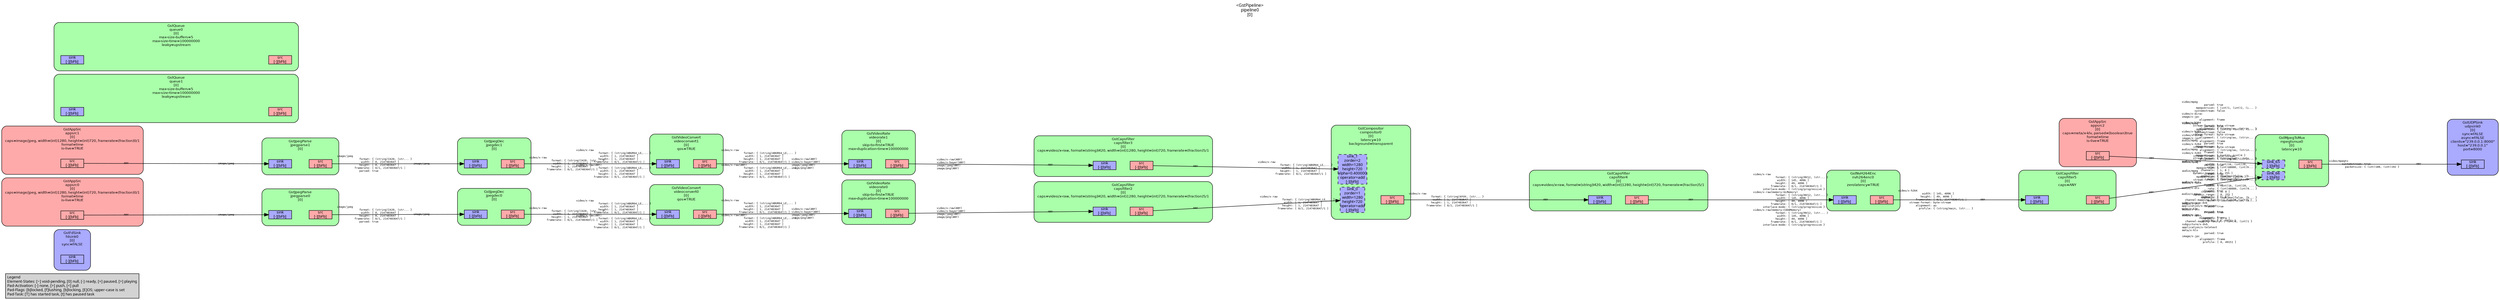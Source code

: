 digraph pipeline {
  rankdir=LR;
  fontname="sans";
  fontsize="10";
  labelloc=t;
  nodesep=.1;
  ranksep=.2;
  label="<GstPipeline>\npipeline0\n[0]";
  node [style="filled,rounded", shape=box, fontsize="9", fontname="sans", margin="0.0,0.0"];
  edge [labelfontsize="6", fontsize="9", fontname="monospace"];
  
  legend [
    pos="0,0!",
    margin="0.05,0.05",
    style="filled",
    label="Legend\lElement-States: [~] void-pending, [0] null, [-] ready, [=] paused, [>] playing\lPad-Activation: [-] none, [>] push, [<] pull\lPad-Flags: [b]locked, [f]lushing, [b]locking, [E]OS; upper-case is set\lPad-Task: [T] has started task, [t] has paused task\l",
  ];
  subgraph cluster_fdsink0_0x560633726a00 {
    fontname="Bitstream Vera Sans";
    fontsize="8";
    style="filled,rounded";
    color=black;
    label="GstFdSink\nfdsink0\n[0]\nsync=FALSE";
    subgraph cluster_fdsink0_0x560633726a00_sink {
      label="";
      style="invis";
      fdsink0_0x560633726a00_sink_0x560633509d40 [color=black, fillcolor="#aaaaff", label="sink\n[-][bFb]", height="0.2", style="filled,solid"];
    }

    fillcolor="#aaaaff";
  }

  subgraph cluster_udpsink0_0x560633526840 {
    fontname="Bitstream Vera Sans";
    fontsize="8";
    style="filled,rounded";
    color=black;
    label="GstUDPSink\nudpsink0\n[0]\nsync=FALSE\nasync=FALSE\nclients=\"239.0.0.1:8000\"\nhost=\"239.0.0.1\"\nport=8000";
    subgraph cluster_udpsink0_0x560633526840_sink {
      label="";
      style="invis";
      udpsink0_0x560633526840_sink_0x560633509af0 [color=black, fillcolor="#aaaaff", label="sink\n[-][bFb]", height="0.2", style="filled,solid"];
    }

    fillcolor="#aaaaff";
  }

  subgraph cluster_mpegtsmux0_0x56063367a1a0 {
    fontname="Bitstream Vera Sans";
    fontsize="8";
    style="filled,rounded";
    color=black;
    label="GstMpegTsMux\nmpegtsmux0\n[0]\nlatency=10";
    subgraph cluster_mpegtsmux0_0x56063367a1a0_sink {
      label="";
      style="invis";
      mpegtsmux0_0x56063367a1a0_sink_65_0x56063368c960 [color=black, fillcolor="#aaaaff", label="sink_65\n[-][bFb]", height="0.2", style="filled,dashed"];
      mpegtsmux0_0x56063367a1a0_sink_66_0x5606336ed420 [color=black, fillcolor="#aaaaff", label="sink_66\n[-][bFb]", height="0.2", style="filled,dashed"];
    }

    subgraph cluster_mpegtsmux0_0x56063367a1a0_src {
      label="";
      style="invis";
      mpegtsmux0_0x56063367a1a0_src_0x560633526f10 [color=black, fillcolor="#ffaaaa", label="src\n[-][bFb]", height="0.2", style="filled,solid"];
    }

    mpegtsmux0_0x56063367a1a0_sink_65_0x56063368c960 -> mpegtsmux0_0x56063367a1a0_src_0x560633526f10 [style="invis"];
    fillcolor="#aaffaa";
  }

  mpegtsmux0_0x56063367a1a0_src_0x560633526f10 -> udpsink0_0x560633526840_sink_0x560633509af0 [labeldistance="10", labelangle="0", label="                                                  ", taillabel="video/mpegts\l        systemstream: true\l          packetsize: { (int)188, (int)192 }\l", headlabel="ANY"]
  subgraph cluster_appsrc2_0x5606334dd260 {
    fontname="Bitstream Vera Sans";
    fontsize="8";
    style="filled,rounded";
    color=black;
    label="GstAppSrc\nappsrc2\n[0]\ncaps=meta/x-klv, parsed=(boolean)true\nformat=time\nis-live=TRUE";
    subgraph cluster_appsrc2_0x5606334dd260_src {
      label="";
      style="invis";
      appsrc2_0x5606334dd260_src_0x5606334e0690 [color=black, fillcolor="#ffaaaa", label="src\n[-][bFb]", height="0.2", style="filled,solid"];
    }

    fillcolor="#ffaaaa";
  }

  appsrc2_0x5606334dd260_src_0x5606334e0690 -> mpegtsmux0_0x56063367a1a0_sink_65_0x56063368c960 [labeldistance="10", labelangle="0", label="                                                  ", taillabel="ANY", headlabel="video/mpeg\l              parsed: true\l         mpegversion: { (int)1, (int)2, (i... }\l        systemstream: false\lvideo/x-dirac\limage/x-jpc\l           alignment: frame\lvideo/x-h264\l       stream-format: byte-stream\l           alignment: { (string)au, (strin... }\lvideo/x-h265\l       stream-format: byte-stream\l           alignment: { (string)au, (strin... }\laudio/mpeg\l              parsed: true\l         mpegversion: 1\laudio/mpeg\l              framed: true\l         mpegversion: { (int)2, (int)4 }\l       stream-format: { (string)adts, (str... }\laudio/x-lpcm\l               width: { (int)16, (int)20, ... }\l                rate: { (int)48000, (int)9... }\l            channels: [ 1, 8 ]\l       dynamic_range: [ 0, 255 ]\l            emphasis: { (boolean)false, (b... }\l                mute: { (boolean)false, (b... }\laudio/x-ac3\l              framed: true\laudio/x-dts\l              framed: true\laudio/x-opus\l            channels: [ 1, 8 ]\l  channel-mapping-family: { (int)0, (int)1 }\lsubpicture/x-dvb\lapplication/x-teletext\lmeta/x-klv\l              parsed: true\limage/x-jpc\l           alignment: frame\l             profile: [ 0, 49151 ]\l"]
  subgraph cluster_capsfilter5_0x5606334f5180 {
    fontname="Bitstream Vera Sans";
    fontsize="8";
    style="filled,rounded";
    color=black;
    label="GstCapsFilter\ncapsfilter5\n[0]\ncaps=ANY";
    subgraph cluster_capsfilter5_0x5606334f5180_sink {
      label="";
      style="invis";
      capsfilter5_0x5606334f5180_sink_0x560633508d10 [color=black, fillcolor="#aaaaff", label="sink\n[-][bFb]", height="0.2", style="filled,solid"];
    }

    subgraph cluster_capsfilter5_0x5606334f5180_src {
      label="";
      style="invis";
      capsfilter5_0x5606334f5180_src_0x560633508f60 [color=black, fillcolor="#ffaaaa", label="src\n[-][bFb]", height="0.2", style="filled,solid"];
    }

    capsfilter5_0x5606334f5180_sink_0x560633508d10 -> capsfilter5_0x5606334f5180_src_0x560633508f60 [style="invis"];
    fillcolor="#aaffaa";
  }

  capsfilter5_0x5606334f5180_src_0x560633508f60 -> mpegtsmux0_0x56063367a1a0_sink_66_0x5606336ed420 [labeldistance="10", labelangle="0", label="                                                  ", taillabel="ANY", headlabel="video/mpeg\l              parsed: true\l         mpegversion: { (int)1, (int)2, (i... }\l        systemstream: false\lvideo/x-dirac\limage/x-jpc\l           alignment: frame\lvideo/x-h264\l       stream-format: byte-stream\l           alignment: { (string)au, (strin... }\lvideo/x-h265\l       stream-format: byte-stream\l           alignment: { (string)au, (strin... }\laudio/mpeg\l              parsed: true\l         mpegversion: 1\laudio/mpeg\l              framed: true\l         mpegversion: { (int)2, (int)4 }\l       stream-format: { (string)adts, (str... }\laudio/x-lpcm\l               width: { (int)16, (int)20, ... }\l                rate: { (int)48000, (int)9... }\l            channels: [ 1, 8 ]\l       dynamic_range: [ 0, 255 ]\l            emphasis: { (boolean)false, (b... }\l                mute: { (boolean)false, (b... }\laudio/x-ac3\l              framed: true\laudio/x-dts\l              framed: true\laudio/x-opus\l            channels: [ 1, 8 ]\l  channel-mapping-family: { (int)0, (int)1 }\lsubpicture/x-dvb\lapplication/x-teletext\lmeta/x-klv\l              parsed: true\limage/x-jpc\l           alignment: frame\l             profile: [ 0, 49151 ]\l"]
  subgraph cluster_nvh264enc0_0x5606338e86a0 {
    fontname="Bitstream Vera Sans";
    fontsize="8";
    style="filled,rounded";
    color=black;
    label="GstNvH264Enc\nnvh264enc0\n[0]\nzerolatency=TRUE";
    subgraph cluster_nvh264enc0_0x5606338e86a0_sink {
      label="";
      style="invis";
      nvh264enc0_0x5606338e86a0_sink_0x560633508870 [color=black, fillcolor="#aaaaff", label="sink\n[-][bFb]", height="0.2", style="filled,solid"];
    }

    subgraph cluster_nvh264enc0_0x5606338e86a0_src {
      label="";
      style="invis";
      nvh264enc0_0x5606338e86a0_src_0x560633508ac0 [color=black, fillcolor="#ffaaaa", label="src\n[-][bFb]", height="0.2", style="filled,solid"];
    }

    nvh264enc0_0x5606338e86a0_sink_0x560633508870 -> nvh264enc0_0x5606338e86a0_src_0x560633508ac0 [style="invis"];
    fillcolor="#aaffaa";
  }

  nvh264enc0_0x5606338e86a0_src_0x560633508ac0 -> capsfilter5_0x5606334f5180_sink_0x560633508d10 [labeldistance="10", labelangle="0", label="                                                  ", taillabel="video/x-h264\l               width: [ 145, 4096 ]\l              height: [ 49, 4096 ]\l           framerate: [ 0/1, 2147483647/1 ]\l       stream-format: byte-stream\l           alignment: au\l             profile: { (string)main, (str... }\l", headlabel="ANY"]
  subgraph cluster_capsfilter4_0x5606334f4e40 {
    fontname="Bitstream Vera Sans";
    fontsize="8";
    style="filled,rounded";
    color=black;
    label="GstCapsFilter\ncapsfilter4\n[0]\ncaps=video/x-raw, format=(string)I420, width=(int)1280, height=(int)720, framerate=(fraction)5/1";
    subgraph cluster_capsfilter4_0x5606334f4e40_sink {
      label="";
      style="invis";
      capsfilter4_0x5606334f4e40_sink_0x5606335083d0 [color=black, fillcolor="#aaaaff", label="sink\n[-][bFb]", height="0.2", style="filled,solid"];
    }

    subgraph cluster_capsfilter4_0x5606334f4e40_src {
      label="";
      style="invis";
      capsfilter4_0x5606334f4e40_src_0x560633508620 [color=black, fillcolor="#ffaaaa", label="src\n[-][bFb]", height="0.2", style="filled,solid"];
    }

    capsfilter4_0x5606334f4e40_sink_0x5606335083d0 -> capsfilter4_0x5606334f4e40_src_0x560633508620 [style="invis"];
    fillcolor="#aaffaa";
  }

  capsfilter4_0x5606334f4e40_src_0x560633508620 -> nvh264enc0_0x5606338e86a0_sink_0x560633508870 [labeldistance="10", labelangle="0", label="                                                  ", taillabel="ANY", headlabel="video/x-raw\l              format: { (string)NV12, (str... }\l               width: [ 145, 4096 ]\l              height: [ 49, 4096 ]\l           framerate: [ 0/1, 2147483647/1 ]\l      interlace-mode: { (string)progressive }\lvideo/x-raw(memory:GLMemory)\l              format: { (string)NV12, (str... }\l               width: [ 145, 4096 ]\l              height: [ 49, 4096 ]\l           framerate: [ 0/1, 2147483647/1 ]\l      interlace-mode: { (string)progressive }\lvideo/x-raw(memory:CUDAMemory)\l              format: { (string)NV12, (str... }\l               width: [ 145, 4096 ]\l              height: [ 49, 4096 ]\l           framerate: [ 0/1, 2147483647/1 ]\l      interlace-mode: { (string)progressive }\l"]
  subgraph cluster_compositor0_0x560633510c60 {
    fontname="Bitstream Vera Sans";
    fontsize="8";
    style="filled,rounded";
    color=black;
    label="GstCompositor\ncompositor0\n[0]\nlatency=10\nbackground=transparent";
    subgraph cluster_compositor0_0x560633510c60_sink {
      label="";
      style="invis";
      compositor0_0x560633510c60_sink_0_0x560633adeac0 [color=black, fillcolor="#aaaaff", label="sink_0\nzorder=1\nwidth=1280\nheight=720\noperator=add\n[-][bFb]", height="0.2", style="filled,dashed"];
      compositor0_0x560633510c60_sink_1_0x560633ad7a70 [color=black, fillcolor="#aaaaff", label="sink_1\nzorder=2\nwidth=1280\nheight=720\nalpha=0.400000\noperator=add\n[-][bFb]", height="0.2", style="filled,dashed"];
    }

    subgraph cluster_compositor0_0x560633510c60_src {
      label="";
      style="invis";
      compositor0_0x560633510c60_src_0x560633348570 [color=black, fillcolor="#ffaaaa", label="src\n[-][bFb]", height="0.2", style="filled,solid"];
    }

    compositor0_0x560633510c60_sink_0_0x560633adeac0 -> compositor0_0x560633510c60_src_0x560633348570 [style="invis"];
    fillcolor="#aaffaa";
  }

  compositor0_0x560633510c60_src_0x560633348570 -> capsfilter4_0x5606334f4e40_sink_0x5606335083d0 [labeldistance="10", labelangle="0", label="                                                  ", taillabel="video/x-raw\l              format: { (string)AYUV, (str... }\l               width: [ 1, 2147483647 ]\l              height: [ 1, 2147483647 ]\l           framerate: [ 0/1, 2147483647/1 ]\l", headlabel="ANY"]
  subgraph cluster_capsfilter3_0x5606334f4b00 {
    fontname="Bitstream Vera Sans";
    fontsize="8";
    style="filled,rounded";
    color=black;
    label="GstCapsFilter\ncapsfilter3\n[0]\ncaps=video/x-raw, format=(string)I420, width=(int)1280, height=(int)720, framerate=(fraction)5/1";
    subgraph cluster_capsfilter3_0x5606334f4b00_sink {
      label="";
      style="invis";
      capsfilter3_0x5606334f4b00_sink_0x5606334f7c90 [color=black, fillcolor="#aaaaff", label="sink\n[-][bFb]", height="0.2", style="filled,solid"];
    }

    subgraph cluster_capsfilter3_0x5606334f4b00_src {
      label="";
      style="invis";
      capsfilter3_0x5606334f4b00_src_0x560633508180 [color=black, fillcolor="#ffaaaa", label="src\n[-][bFb]", height="0.2", style="filled,solid"];
    }

    capsfilter3_0x5606334f4b00_sink_0x5606334f7c90 -> capsfilter3_0x5606334f4b00_src_0x560633508180 [style="invis"];
    fillcolor="#aaffaa";
  }

  capsfilter3_0x5606334f4b00_src_0x560633508180 -> compositor0_0x560633510c60_sink_1_0x560633ad7a70 [labeldistance="10", labelangle="0", label="                                                  ", taillabel="ANY", headlabel="video/x-raw\l              format: { (string)ABGR64_LE,... }\l               width: [ 1, 2147483647 ]\l              height: [ 1, 2147483647 ]\l           framerate: [ 0/1, 2147483647/1 ]\l"]
  subgraph cluster_capsfilter2_0x5606334f47c0 {
    fontname="Bitstream Vera Sans";
    fontsize="8";
    style="filled,rounded";
    color=black;
    label="GstCapsFilter\ncapsfilter2\n[0]\ncaps=video/x-raw, format=(string)I420, width=(int)1280, height=(int)720, framerate=(fraction)5/1";
    subgraph cluster_capsfilter2_0x5606334f47c0_sink {
      label="";
      style="invis";
      capsfilter2_0x5606334f47c0_sink_0x5606334f77f0 [color=black, fillcolor="#aaaaff", label="sink\n[-][bFb]", height="0.2", style="filled,solid"];
    }

    subgraph cluster_capsfilter2_0x5606334f47c0_src {
      label="";
      style="invis";
      capsfilter2_0x5606334f47c0_src_0x5606334f7a40 [color=black, fillcolor="#ffaaaa", label="src\n[-][bFb]", height="0.2", style="filled,solid"];
    }

    capsfilter2_0x5606334f47c0_sink_0x5606334f77f0 -> capsfilter2_0x5606334f47c0_src_0x5606334f7a40 [style="invis"];
    fillcolor="#aaffaa";
  }

  capsfilter2_0x5606334f47c0_src_0x5606334f7a40 -> compositor0_0x560633510c60_sink_0_0x560633adeac0 [labeldistance="10", labelangle="0", label="                                                  ", taillabel="ANY", headlabel="video/x-raw\l              format: { (string)ABGR64_LE,... }\l               width: [ 1, 2147483647 ]\l              height: [ 1, 2147483647 ]\l           framerate: [ 0/1, 2147483647/1 ]\l"]
  subgraph cluster_videorate1_0x560633505cc0 {
    fontname="Bitstream Vera Sans";
    fontsize="8";
    style="filled,rounded";
    color=black;
    label="GstVideoRate\nvideorate1\n[0]\nskip-to-first=TRUE\nmax-duplication-time=100000000";
    subgraph cluster_videorate1_0x560633505cc0_sink {
      label="";
      style="invis";
      videorate1_0x560633505cc0_sink_0x5606334f7350 [color=black, fillcolor="#aaaaff", label="sink\n[-][bFb]", height="0.2", style="filled,solid"];
    }

    subgraph cluster_videorate1_0x560633505cc0_src {
      label="";
      style="invis";
      videorate1_0x560633505cc0_src_0x5606334f75a0 [color=black, fillcolor="#ffaaaa", label="src\n[-][bFb]", height="0.2", style="filled,solid"];
    }

    videorate1_0x560633505cc0_sink_0x5606334f7350 -> videorate1_0x560633505cc0_src_0x5606334f75a0 [style="invis"];
    fillcolor="#aaffaa";
  }

  videorate1_0x560633505cc0_src_0x5606334f75a0 -> capsfilter3_0x5606334f4b00_sink_0x5606334f7c90 [labeldistance="10", labelangle="0", label="                                                  ", taillabel="video/x-raw(ANY)\lvideo/x-bayer(ANY)\limage/jpeg(ANY)\limage/png(ANY)\l", headlabel="ANY"]
  subgraph cluster_videorate0_0x5606335055c0 {
    fontname="Bitstream Vera Sans";
    fontsize="8";
    style="filled,rounded";
    color=black;
    label="GstVideoRate\nvideorate0\n[0]\nskip-to-first=TRUE\nmax-duplication-time=100000000";
    subgraph cluster_videorate0_0x5606335055c0_sink {
      label="";
      style="invis";
      videorate0_0x5606335055c0_sink_0x5606334f6eb0 [color=black, fillcolor="#aaaaff", label="sink\n[-][bFb]", height="0.2", style="filled,solid"];
    }

    subgraph cluster_videorate0_0x5606335055c0_src {
      label="";
      style="invis";
      videorate0_0x5606335055c0_src_0x5606334f7100 [color=black, fillcolor="#ffaaaa", label="src\n[-][bFb]", height="0.2", style="filled,solid"];
    }

    videorate0_0x5606335055c0_sink_0x5606334f6eb0 -> videorate0_0x5606335055c0_src_0x5606334f7100 [style="invis"];
    fillcolor="#aaffaa";
  }

  videorate0_0x5606335055c0_src_0x5606334f7100 -> capsfilter2_0x5606334f47c0_sink_0x5606334f77f0 [labeldistance="10", labelangle="0", label="                                                  ", taillabel="video/x-raw(ANY)\lvideo/x-bayer(ANY)\limage/jpeg(ANY)\limage/png(ANY)\l", headlabel="ANY"]
  subgraph cluster_queue1_0x560633a26330 {
    fontname="Bitstream Vera Sans";
    fontsize="8";
    style="filled,rounded";
    color=black;
    label="GstQueue\nqueue1\n[0]\nmax-size-buffers=5\nmax-size-time=100000000\nleaky=upstream";
    subgraph cluster_queue1_0x560633a26330_sink {
      label="";
      style="invis";
      queue1_0x560633a26330_sink_0x560633509650 [color=black, fillcolor="#aaaaff", label="sink\n[-][bFb]", height="0.2", style="filled,solid"];
    }

    subgraph cluster_queue1_0x560633a26330_src {
      label="";
      style="invis";
      queue1_0x560633a26330_src_0x5606335098a0 [color=black, fillcolor="#ffaaaa", label="src\n[-][bFb]", height="0.2", style="filled,solid"];
    }

    queue1_0x560633a26330_sink_0x560633509650 -> queue1_0x560633a26330_src_0x5606335098a0 [style="invis"];
    fillcolor="#aaffaa";
  }

  subgraph cluster_queue0_0x560633a26030 {
    fontname="Bitstream Vera Sans";
    fontsize="8";
    style="filled,rounded";
    color=black;
    label="GstQueue\nqueue0\n[0]\nmax-size-buffers=5\nmax-size-time=100000000\nleaky=upstream";
    subgraph cluster_queue0_0x560633a26030_sink {
      label="";
      style="invis";
      queue0_0x560633a26030_sink_0x5606335091b0 [color=black, fillcolor="#aaaaff", label="sink\n[-][bFb]", height="0.2", style="filled,solid"];
    }

    subgraph cluster_queue0_0x560633a26030_src {
      label="";
      style="invis";
      queue0_0x560633a26030_src_0x560633509400 [color=black, fillcolor="#ffaaaa", label="src\n[-][bFb]", height="0.2", style="filled,solid"];
    }

    queue0_0x560633a26030_sink_0x5606335091b0 -> queue0_0x560633a26030_src_0x560633509400 [style="invis"];
    fillcolor="#aaffaa";
  }

  subgraph cluster_videoconvert1_0x5606335036d0 {
    fontname="Bitstream Vera Sans";
    fontsize="8";
    style="filled,rounded";
    color=black;
    label="GstVideoConvert\nvideoconvert1\n[0]\nqos=TRUE";
    subgraph cluster_videoconvert1_0x5606335036d0_sink {
      label="";
      style="invis";
      videoconvert1_0x5606335036d0_sink_0x5606334f6a10 [color=black, fillcolor="#aaaaff", label="sink\n[-][bFb]", height="0.2", style="filled,solid"];
    }

    subgraph cluster_videoconvert1_0x5606335036d0_src {
      label="";
      style="invis";
      videoconvert1_0x5606335036d0_src_0x5606334f6c60 [color=black, fillcolor="#ffaaaa", label="src\n[-][bFb]", height="0.2", style="filled,solid"];
    }

    videoconvert1_0x5606335036d0_sink_0x5606334f6a10 -> videoconvert1_0x5606335036d0_src_0x5606334f6c60 [style="invis"];
    fillcolor="#aaffaa";
  }

  videoconvert1_0x5606335036d0_src_0x5606334f6c60 -> videorate1_0x560633505cc0_sink_0x5606334f7350 [labeldistance="10", labelangle="0", label="                                                  ", taillabel="video/x-raw\l              format: { (string)ABGR64_LE,... }\l               width: [ 1, 2147483647 ]\l              height: [ 1, 2147483647 ]\l           framerate: [ 0/1, 2147483647/1 ]\lvideo/x-raw(ANY)\l              format: { (string)ABGR64_LE,... }\l               width: [ 1, 2147483647 ]\l              height: [ 1, 2147483647 ]\l           framerate: [ 0/1, 2147483647/1 ]\l", headlabel="video/x-raw(ANY)\lvideo/x-bayer(ANY)\limage/jpeg(ANY)\limage/png(ANY)\l"]
  subgraph cluster_videoconvert0_0x5606335028d0 {
    fontname="Bitstream Vera Sans";
    fontsize="8";
    style="filled,rounded";
    color=black;
    label="GstVideoConvert\nvideoconvert0\n[0]\nqos=TRUE";
    subgraph cluster_videoconvert0_0x5606335028d0_sink {
      label="";
      style="invis";
      videoconvert0_0x5606335028d0_sink_0x5606334f6570 [color=black, fillcolor="#aaaaff", label="sink\n[-][bFb]", height="0.2", style="filled,solid"];
    }

    subgraph cluster_videoconvert0_0x5606335028d0_src {
      label="";
      style="invis";
      videoconvert0_0x5606335028d0_src_0x5606334f67c0 [color=black, fillcolor="#ffaaaa", label="src\n[-][bFb]", height="0.2", style="filled,solid"];
    }

    videoconvert0_0x5606335028d0_sink_0x5606334f6570 -> videoconvert0_0x5606335028d0_src_0x5606334f67c0 [style="invis"];
    fillcolor="#aaffaa";
  }

  videoconvert0_0x5606335028d0_src_0x5606334f67c0 -> videorate0_0x5606335055c0_sink_0x5606334f6eb0 [labeldistance="10", labelangle="0", label="                                                  ", taillabel="video/x-raw\l              format: { (string)ABGR64_LE,... }\l               width: [ 1, 2147483647 ]\l              height: [ 1, 2147483647 ]\l           framerate: [ 0/1, 2147483647/1 ]\lvideo/x-raw(ANY)\l              format: { (string)ABGR64_LE,... }\l               width: [ 1, 2147483647 ]\l              height: [ 1, 2147483647 ]\l           framerate: [ 0/1, 2147483647/1 ]\l", headlabel="video/x-raw(ANY)\lvideo/x-bayer(ANY)\limage/jpeg(ANY)\limage/png(ANY)\l"]
  subgraph cluster_jpegdec1_0x5606334ecb00 {
    fontname="Bitstream Vera Sans";
    fontsize="8";
    style="filled,rounded";
    color=black;
    label="GstJpegDec\njpegdec1\n[0]";
    subgraph cluster_jpegdec1_0x5606334ecb00_sink {
      label="";
      style="invis";
      jpegdec1_0x5606334ecb00_sink_0x5606334e16c0 [color=black, fillcolor="#aaaaff", label="sink\n[-][bFb]", height="0.2", style="filled,solid"];
    }

    subgraph cluster_jpegdec1_0x5606334ecb00_src {
      label="";
      style="invis";
      jpegdec1_0x5606334ecb00_src_0x5606334e1910 [color=black, fillcolor="#ffaaaa", label="src\n[-][bFb]", height="0.2", style="filled,solid"];
    }

    jpegdec1_0x5606334ecb00_sink_0x5606334e16c0 -> jpegdec1_0x5606334ecb00_src_0x5606334e1910 [style="invis"];
    fillcolor="#aaffaa";
  }

  jpegdec1_0x5606334ecb00_src_0x5606334e1910 -> videoconvert1_0x5606335036d0_sink_0x5606334f6a10 [labeldistance="10", labelangle="0", label="                                                  ", taillabel="video/x-raw\l              format: { (string)I420, (str... }\l               width: [ 1, 2147483647 ]\l              height: [ 1, 2147483647 ]\l           framerate: [ 0/1, 2147483647/1 ]\l", headlabel="video/x-raw\l              format: { (string)ABGR64_LE,... }\l               width: [ 1, 2147483647 ]\l              height: [ 1, 2147483647 ]\l           framerate: [ 0/1, 2147483647/1 ]\lvideo/x-raw(ANY)\l              format: { (string)ABGR64_LE,... }\l               width: [ 1, 2147483647 ]\l              height: [ 1, 2147483647 ]\l           framerate: [ 0/1, 2147483647/1 ]\l"]
  subgraph cluster_jpegparse1_0x5606334eb650 {
    fontname="Bitstream Vera Sans";
    fontsize="8";
    style="filled,rounded";
    color=black;
    label="GstJpegParse\njpegparse1\n[0]";
    subgraph cluster_jpegparse1_0x5606334eb650_sink {
      label="";
      style="invis";
      jpegparse1_0x5606334eb650_sink_0x5606334e1220 [color=black, fillcolor="#aaaaff", label="sink\n[-][bFb]", height="0.2", style="filled,solid"];
    }

    subgraph cluster_jpegparse1_0x5606334eb650_src {
      label="";
      style="invis";
      jpegparse1_0x5606334eb650_src_0x5606334e1470 [color=black, fillcolor="#ffaaaa", label="src\n[-][bFb]", height="0.2", style="filled,solid"];
    }

    jpegparse1_0x5606334eb650_sink_0x5606334e1220 -> jpegparse1_0x5606334eb650_src_0x5606334e1470 [style="invis"];
    fillcolor="#aaffaa";
  }

  jpegparse1_0x5606334eb650_src_0x5606334e1470 -> jpegdec1_0x5606334ecb00_sink_0x5606334e16c0 [labeldistance="10", labelangle="0", label="                                                  ", taillabel="image/jpeg\l              format: { (string)I420, (str... }\l               width: [ 0, 2147483647 ]\l              height: [ 0, 2147483647 ]\l           framerate: [ 0/1, 2147483647/1 ]\l              parsed: true\l", headlabel="image/jpeg\l"]
  subgraph cluster_jpegdec0_0x5606334e6ec0 {
    fontname="Bitstream Vera Sans";
    fontsize="8";
    style="filled,rounded";
    color=black;
    label="GstJpegDec\njpegdec0\n[0]";
    subgraph cluster_jpegdec0_0x5606334e6ec0_sink {
      label="";
      style="invis";
      jpegdec0_0x5606334e6ec0_sink_0x5606334e0d80 [color=black, fillcolor="#aaaaff", label="sink\n[-][bFb]", height="0.2", style="filled,solid"];
    }

    subgraph cluster_jpegdec0_0x5606334e6ec0_src {
      label="";
      style="invis";
      jpegdec0_0x5606334e6ec0_src_0x5606334e0fd0 [color=black, fillcolor="#ffaaaa", label="src\n[-][bFb]", height="0.2", style="filled,solid"];
    }

    jpegdec0_0x5606334e6ec0_sink_0x5606334e0d80 -> jpegdec0_0x5606334e6ec0_src_0x5606334e0fd0 [style="invis"];
    fillcolor="#aaffaa";
  }

  jpegdec0_0x5606334e6ec0_src_0x5606334e0fd0 -> videoconvert0_0x5606335028d0_sink_0x5606334f6570 [labeldistance="10", labelangle="0", label="                                                  ", taillabel="video/x-raw\l              format: { (string)I420, (str... }\l               width: [ 1, 2147483647 ]\l              height: [ 1, 2147483647 ]\l           framerate: [ 0/1, 2147483647/1 ]\l", headlabel="video/x-raw\l              format: { (string)ABGR64_LE,... }\l               width: [ 1, 2147483647 ]\l              height: [ 1, 2147483647 ]\l           framerate: [ 0/1, 2147483647/1 ]\lvideo/x-raw(ANY)\l              format: { (string)ABGR64_LE,... }\l               width: [ 1, 2147483647 ]\l              height: [ 1, 2147483647 ]\l           framerate: [ 0/1, 2147483647/1 ]\l"]
  subgraph cluster_jpegparse0_0x5606334e2260 {
    fontname="Bitstream Vera Sans";
    fontsize="8";
    style="filled,rounded";
    color=black;
    label="GstJpegParse\njpegparse0\n[0]";
    subgraph cluster_jpegparse0_0x5606334e2260_sink {
      label="";
      style="invis";
      jpegparse0_0x5606334e2260_sink_0x5606334e08e0 [color=black, fillcolor="#aaaaff", label="sink\n[-][bFb]", height="0.2", style="filled,solid"];
    }

    subgraph cluster_jpegparse0_0x5606334e2260_src {
      label="";
      style="invis";
      jpegparse0_0x5606334e2260_src_0x5606334e0b30 [color=black, fillcolor="#ffaaaa", label="src\n[-][bFb]", height="0.2", style="filled,solid"];
    }

    jpegparse0_0x5606334e2260_sink_0x5606334e08e0 -> jpegparse0_0x5606334e2260_src_0x5606334e0b30 [style="invis"];
    fillcolor="#aaffaa";
  }

  jpegparse0_0x5606334e2260_src_0x5606334e0b30 -> jpegdec0_0x5606334e6ec0_sink_0x5606334e0d80 [labeldistance="10", labelangle="0", label="                                                  ", taillabel="image/jpeg\l              format: { (string)I420, (str... }\l               width: [ 0, 2147483647 ]\l              height: [ 0, 2147483647 ]\l           framerate: [ 0/1, 2147483647/1 ]\l              parsed: true\l", headlabel="image/jpeg\l"]
  subgraph cluster_appsrc1_0x5606334dca50 {
    fontname="Bitstream Vera Sans";
    fontsize="8";
    style="filled,rounded";
    color=black;
    label="GstAppSrc\nappsrc1\n[0]\ncaps=image/jpeg, width=(int)1280, height=(int)720, framerate=(fraction)0/1\nformat=time\nis-live=TRUE";
    subgraph cluster_appsrc1_0x5606334dca50_src {
      label="";
      style="invis";
      appsrc1_0x5606334dca50_src_0x5606334e0440 [color=black, fillcolor="#ffaaaa", label="src\n[-][bFb]", height="0.2", style="filled,solid"];
    }

    fillcolor="#ffaaaa";
  }

  appsrc1_0x5606334dca50_src_0x5606334e0440 -> jpegparse1_0x5606334eb650_sink_0x5606334e1220 [labeldistance="10", labelangle="0", label="                                                  ", taillabel="ANY", headlabel="image/jpeg\l"]
  subgraph cluster_appsrc0_0x5606334dc4c0 {
    fontname="Bitstream Vera Sans";
    fontsize="8";
    style="filled,rounded";
    color=black;
    label="GstAppSrc\nappsrc0\n[0]\ncaps=image/jpeg, width=(int)1280, height=(int)720, framerate=(fraction)0/1\nformat=time\nis-live=TRUE";
    subgraph cluster_appsrc0_0x5606334dc4c0_src {
      label="";
      style="invis";
      appsrc0_0x5606334dc4c0_src_0x5606334e01f0 [color=black, fillcolor="#ffaaaa", label="src\n[-][bFb]", height="0.2", style="filled,solid"];
    }

    fillcolor="#ffaaaa";
  }

  appsrc0_0x5606334dc4c0_src_0x5606334e01f0 -> jpegparse0_0x5606334e2260_sink_0x5606334e08e0 [labeldistance="10", labelangle="0", label="                                                  ", taillabel="ANY", headlabel="image/jpeg\l"]
}
